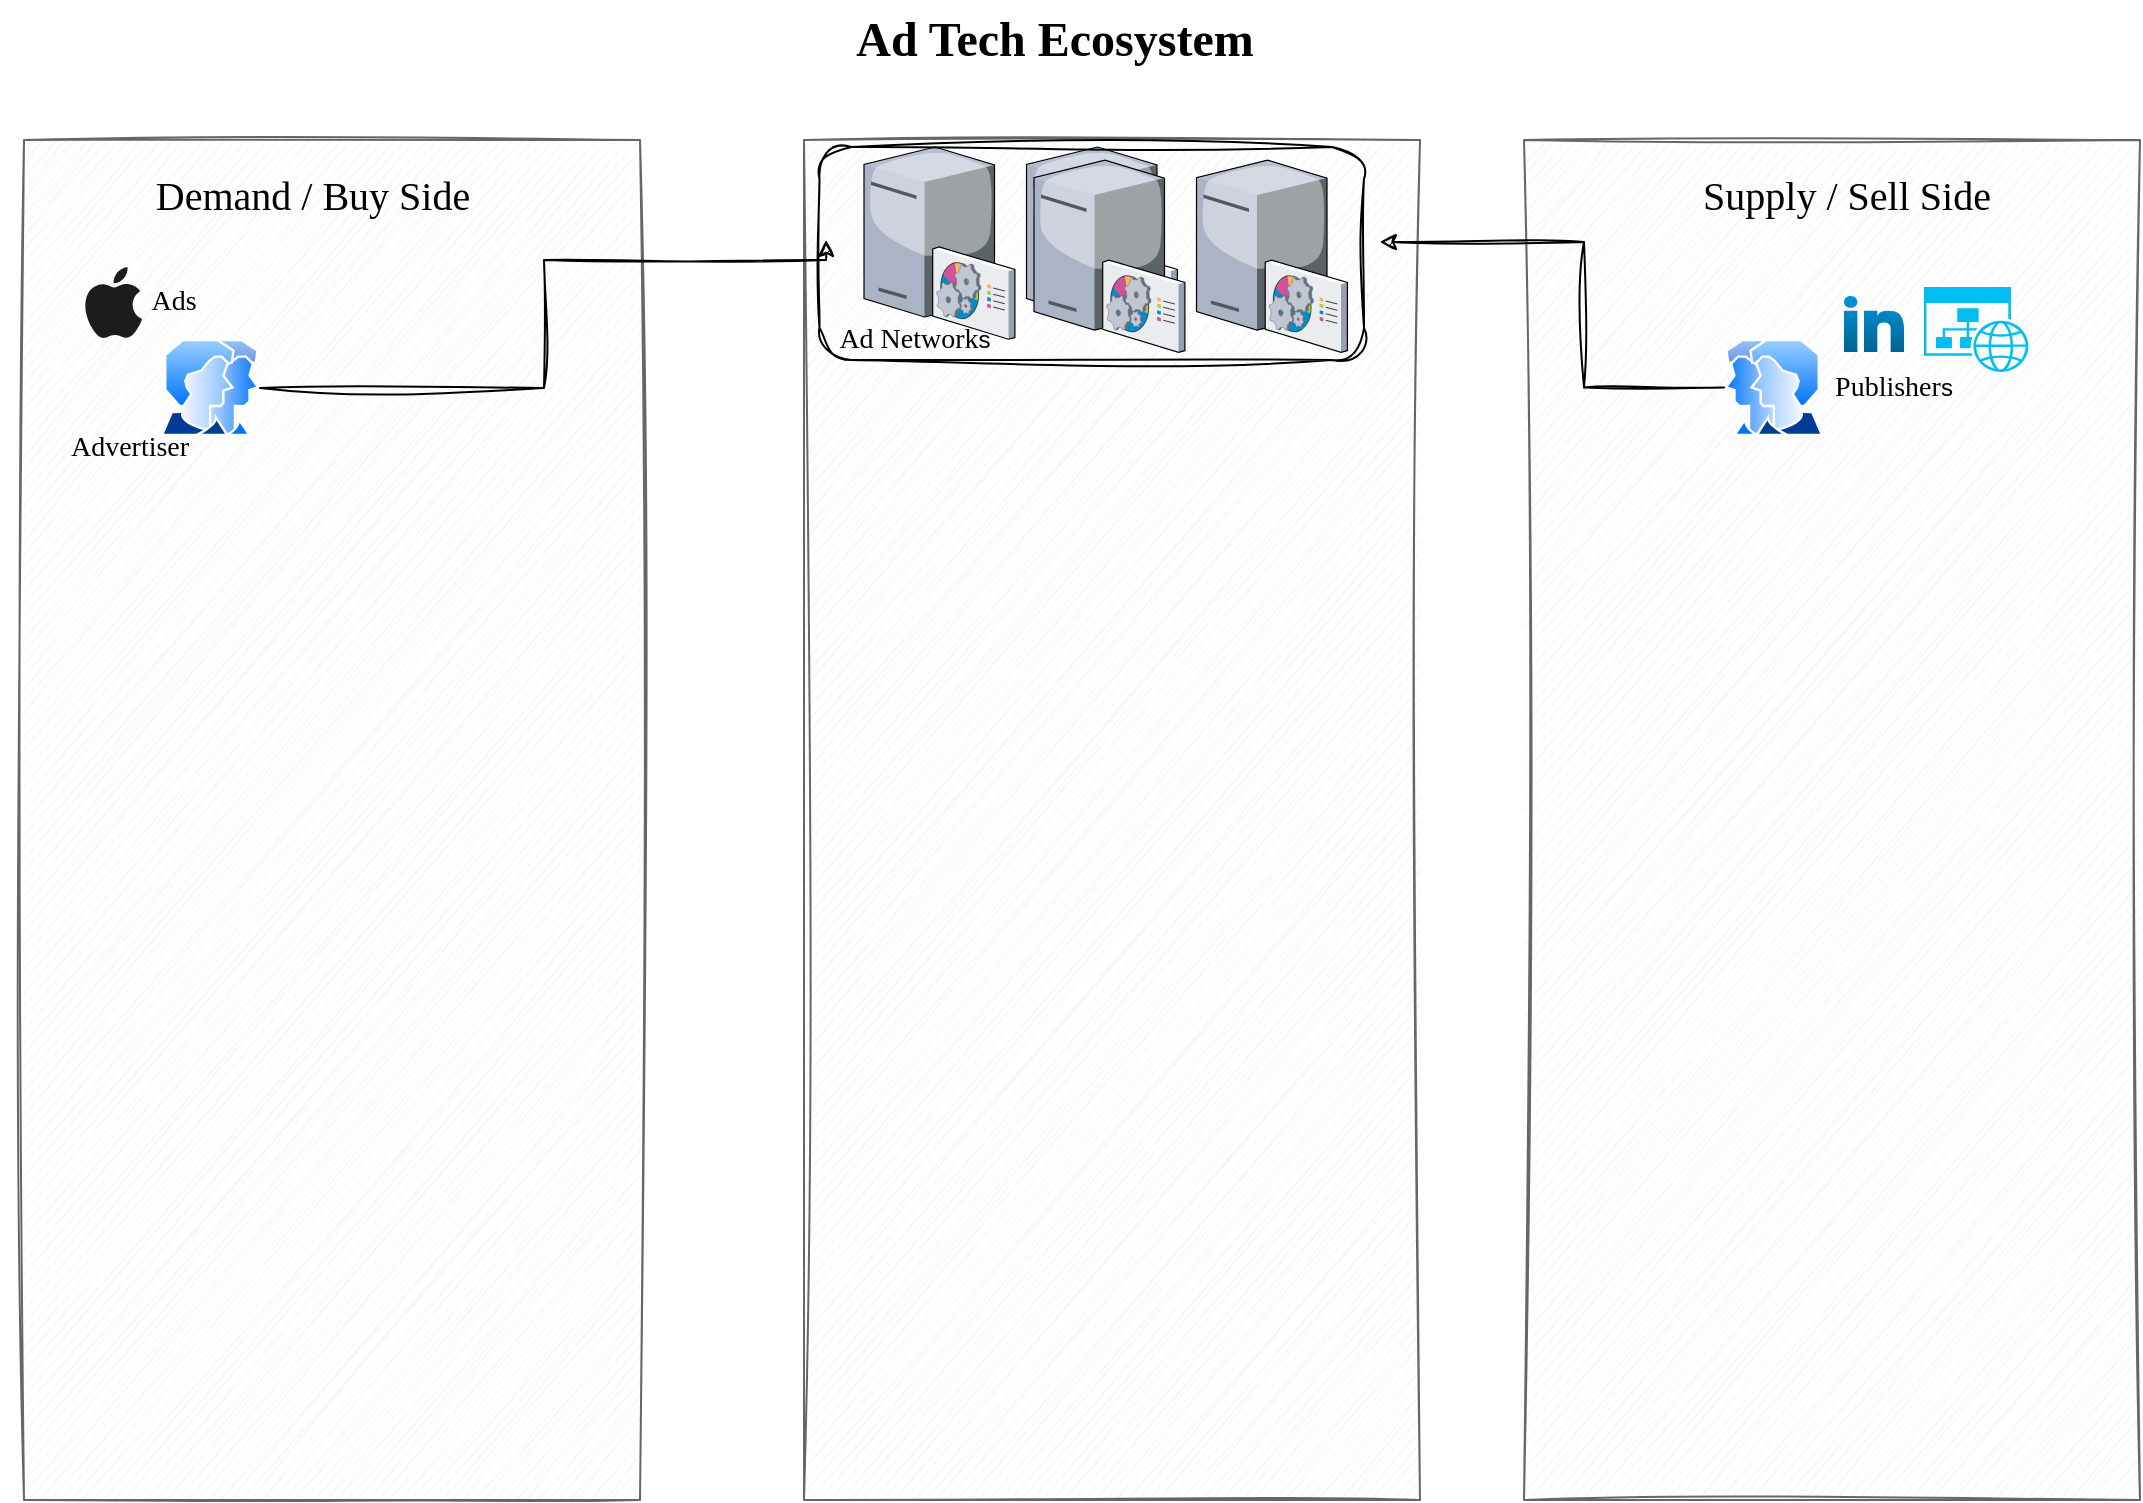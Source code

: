 <mxfile version="24.7.17">
  <diagram name="Page-1" id="e3a06f82-3646-2815-327d-82caf3d4e204">
    <mxGraphModel dx="1434" dy="772" grid="1" gridSize="10" guides="1" tooltips="1" connect="1" arrows="1" fold="1" page="1" pageScale="1.5" pageWidth="1169" pageHeight="826" background="none" math="0" shadow="0">
      <root>
        <mxCell id="0" style=";html=1;" />
        <mxCell id="1" style=";html=1;" parent="0" />
        <UserObject label="&lt;br&gt;&lt;div&gt;&lt;br/&gt;&lt;/div&gt;" id="R8DhF10whR4bV6vRvtgO-19">
          <mxCell style="whiteSpace=wrap;html=1;fillColor=#f5f5f5;fontSize=14;strokeColor=#666666;verticalAlign=top;fontColor=#333333;sketch=1;curveFitting=1;jiggle=2;" parent="1" vertex="1">
            <mxGeometry x="560" y="80" width="308" height="680" as="geometry" />
          </mxCell>
        </UserObject>
        <mxCell id="R8DhF10whR4bV6vRvtgO-110" value="" style="verticalLabelPosition=bottom;aspect=fixed;html=1;verticalAlign=top;strokeColor=none;align=center;outlineConnect=0;shape=mxgraph.citrix.command_center;rounded=0;fontFamily=Helvetica;fontSize=12;fontColor=default;fillColor=none;gradientColor=none;" parent="1" vertex="1">
          <mxGeometry x="756.25" y="90.05" width="75.5" height="96" as="geometry" />
        </mxCell>
        <UserObject label="&lt;br&gt;&lt;div&gt;&lt;br/&gt;&lt;/div&gt;" id="6a7d8f32e03d9370-57">
          <mxCell style="whiteSpace=wrap;html=1;fillColor=#f5f5f5;fontSize=14;strokeColor=#666666;verticalAlign=top;fontColor=#333333;sketch=1;curveFitting=1;jiggle=2;" parent="1" vertex="1">
            <mxGeometry x="170" y="80" width="308" height="680" as="geometry" />
          </mxCell>
        </UserObject>
        <mxCell id="6a7d8f32e03d9370-62" value="&lt;font data-font-src=&quot;https://fonts.googleapis.com/css?family=Kalam&quot; face=&quot;Kalam&quot;&gt;Ad Tech Ecosystem&lt;/font&gt;" style="text;strokeColor=none;fillColor=none;html=1;fontSize=24;fontStyle=1;verticalAlign=middle;align=center;" parent="1" vertex="1">
          <mxGeometry x="254.5" y="10" width="861" height="40" as="geometry" />
        </mxCell>
        <mxCell id="R8DhF10whR4bV6vRvtgO-2" value="" style="image;aspect=fixed;perimeter=ellipsePerimeter;html=1;align=center;shadow=0;dashed=0;spacingTop=3;image=img/lib/active_directory/user_accounts.svg;" parent="1" vertex="1">
          <mxGeometry x="238" y="179.5" width="50" height="48.5" as="geometry" />
        </mxCell>
        <mxCell id="R8DhF10whR4bV6vRvtgO-18" value="&lt;font style=&quot;font-size: 20px;&quot; face=&quot;Kalam&quot;&gt;Demand / Buy Side&lt;br&gt;&lt;/font&gt;" style="text;html=1;align=center;verticalAlign=middle;whiteSpace=wrap;rounded=0;" parent="1" vertex="1">
          <mxGeometry x="223" y="92" width="183" height="30" as="geometry" />
        </mxCell>
        <UserObject label="&lt;br&gt;&lt;div&gt;&lt;br/&gt;&lt;/div&gt;" id="R8DhF10whR4bV6vRvtgO-20">
          <mxCell style="whiteSpace=wrap;html=1;fillColor=#f5f5f5;fontSize=14;strokeColor=#666666;verticalAlign=top;fontColor=#333333;sketch=1;curveFitting=1;jiggle=2;" parent="1" vertex="1">
            <mxGeometry x="920" y="80" width="308" height="680" as="geometry" />
          </mxCell>
        </UserObject>
        <mxCell id="R8DhF10whR4bV6vRvtgO-38" value="&lt;font style=&quot;font-size: 14px;&quot; face=&quot;Kalam&quot;&gt;Publisher&lt;/font&gt;s" style="text;html=1;align=center;verticalAlign=middle;whiteSpace=wrap;rounded=0;" parent="1" vertex="1">
          <mxGeometry x="1040" y="188.75" width="130" height="30" as="geometry" />
        </mxCell>
        <mxCell id="R8DhF10whR4bV6vRvtgO-39" value="" style="image;aspect=fixed;perimeter=ellipsePerimeter;html=1;align=center;shadow=0;dashed=0;spacingTop=3;image=img/lib/active_directory/user_accounts.svg;direction=east;flipH=1;" parent="1" vertex="1">
          <mxGeometry x="1020" y="179.5" width="50" height="48.5" as="geometry" />
        </mxCell>
        <mxCell id="R8DhF10whR4bV6vRvtgO-46" value="&lt;font style=&quot;font-size: 20px;&quot; face=&quot;Kalam&quot;&gt;Supply / Sell Side&lt;br&gt;&lt;/font&gt;" style="text;html=1;align=center;verticalAlign=middle;whiteSpace=wrap;rounded=0;" parent="1" vertex="1">
          <mxGeometry x="990" y="92" width="183" height="30" as="geometry" />
        </mxCell>
        <mxCell id="R8DhF10whR4bV6vRvtgO-82" value="" style="verticalLabelPosition=bottom;aspect=fixed;html=1;verticalAlign=top;strokeColor=none;align=center;outlineConnect=0;shape=mxgraph.citrix.command_center;rounded=0;fontFamily=Helvetica;fontSize=12;fontColor=default;fillColor=none;gradientColor=none;" parent="1" vertex="1">
          <mxGeometry x="671.25" y="83.5" width="75.5" height="96" as="geometry" />
        </mxCell>
        <mxCell id="R8DhF10whR4bV6vRvtgO-93" value="&lt;div align=&quot;center&quot;&gt;&lt;font face=&quot;Kalam&quot; style=&quot;font-size: 14px;&quot; data-font-src=&quot;https://fonts.googleapis.com/css?family=Kalam&quot;&gt;Ad Network&lt;/font&gt;s&lt;/div&gt;" style="text;html=1;align=center;verticalAlign=middle;whiteSpace=wrap;rounded=0;" parent="1" vertex="1">
          <mxGeometry x="540.5" y="164.75" width="148.75" height="30" as="geometry" />
        </mxCell>
        <mxCell id="R8DhF10whR4bV6vRvtgO-103" value="" style="dashed=0;outlineConnect=0;html=1;align=center;labelPosition=center;verticalLabelPosition=bottom;verticalAlign=top;shape=mxgraph.weblogos.linkedin;fillColor=#0095DB;gradientColor=#006391;rounded=0;fontFamily=Helvetica;fontSize=12;fontColor=default;labelBackgroundColor=default;" parent="1" vertex="1">
          <mxGeometry x="1080" y="158" width="30" height="28.05" as="geometry" />
        </mxCell>
        <mxCell id="R8DhF10whR4bV6vRvtgO-105" value="" style="verticalLabelPosition=bottom;html=1;verticalAlign=top;align=center;strokeColor=none;fillColor=#00BEF2;shape=mxgraph.azure.website_generic;pointerEvents=1;rounded=0;fontFamily=Helvetica;fontSize=12;fontColor=default;labelBackgroundColor=default;" parent="1" vertex="1">
          <mxGeometry x="1120" y="153.5" width="53" height="42.5" as="geometry" />
        </mxCell>
        <mxCell id="R8DhF10whR4bV6vRvtgO-108" value="" style="verticalLabelPosition=bottom;aspect=fixed;html=1;verticalAlign=top;strokeColor=none;align=center;outlineConnect=0;shape=mxgraph.citrix.command_center;rounded=0;fontFamily=Helvetica;fontSize=12;fontColor=default;fillColor=none;gradientColor=none;" parent="1" vertex="1">
          <mxGeometry x="590" y="83.5" width="75.5" height="96" as="geometry" />
        </mxCell>
        <mxCell id="R8DhF10whR4bV6vRvtgO-112" value="" style="rounded=1;whiteSpace=wrap;html=1;align=center;verticalAlign=middle;fontFamily=Helvetica;fontSize=12;fontColor=default;labelBackgroundColor=default;fillColor=none;gradientColor=none;sketch=1;curveFitting=1;jiggle=2;" parent="1" vertex="1">
          <mxGeometry x="567.75" y="83.5" width="272.25" height="106.5" as="geometry" />
        </mxCell>
        <mxCell id="R8DhF10whR4bV6vRvtgO-109" value="" style="verticalLabelPosition=bottom;aspect=fixed;html=1;verticalAlign=top;strokeColor=none;align=center;outlineConnect=0;shape=mxgraph.citrix.command_center;rounded=0;fontFamily=Helvetica;fontSize=12;fontColor=default;fillColor=none;gradientColor=none;" parent="1" vertex="1">
          <mxGeometry x="675" y="90.05" width="75.5" height="96" as="geometry" />
        </mxCell>
        <mxCell id="sRcMFkfQTaIkU6m9mp1S-2" style="edgeStyle=orthogonalEdgeStyle;rounded=0;orthogonalLoop=1;jettySize=auto;html=1;entryX=1.029;entryY=0.446;entryDx=0;entryDy=0;entryPerimeter=0;sketch=1;curveFitting=1;jiggle=2;" parent="1" source="R8DhF10whR4bV6vRvtgO-39" target="R8DhF10whR4bV6vRvtgO-112" edge="1">
          <mxGeometry relative="1" as="geometry">
            <Array as="points">
              <mxPoint x="950" y="204" />
              <mxPoint x="950" y="131" />
            </Array>
          </mxGeometry>
        </mxCell>
        <mxCell id="0GeHo69V0teh65umw1fC-1" value="&lt;font face=&quot;Kalam&quot; style=&quot;font-size: 14px;&quot; data-font-src=&quot;https://fonts.googleapis.com/css?family=Kalam&quot;&gt;Ads&lt;br&gt;&lt;/font&gt;" style="text;html=1;align=center;verticalAlign=middle;whiteSpace=wrap;rounded=0;" parent="1" vertex="1">
          <mxGeometry x="180" y="146.48" width="130" height="30" as="geometry" />
        </mxCell>
        <mxCell id="0GeHo69V0teh65umw1fC-2" value="&lt;font face=&quot;Kalam&quot; style=&quot;font-size: 14px;&quot; data-font-src=&quot;https://fonts.googleapis.com/css?family=Kalam&quot;&gt;Advertiser&lt;br&gt;&lt;/font&gt;" style="text;html=1;align=center;verticalAlign=middle;whiteSpace=wrap;rounded=0;" parent="1" vertex="1">
          <mxGeometry x="158" y="218.75" width="130" height="30" as="geometry" />
        </mxCell>
        <mxCell id="0GeHo69V0teh65umw1fC-4" value="" style="dashed=0;outlineConnect=0;html=1;align=center;labelPosition=center;verticalLabelPosition=bottom;verticalAlign=top;shape=mxgraph.weblogos.apple;fillColor=#1B1C1C;strokeColor=none" parent="1" vertex="1">
          <mxGeometry x="200" y="143.45" width="29" height="36.05" as="geometry" />
        </mxCell>
        <mxCell id="0GeHo69V0teh65umw1fC-5" style="edgeStyle=orthogonalEdgeStyle;rounded=0;orthogonalLoop=1;jettySize=auto;html=1;entryX=0.012;entryY=0.437;entryDx=0;entryDy=0;entryPerimeter=0;sketch=1;curveFitting=1;jiggle=2;" parent="1" edge="1">
          <mxGeometry relative="1" as="geometry">
            <mxPoint x="288" y="204" as="sourcePoint" />
            <mxPoint x="571" y="130" as="targetPoint" />
            <Array as="points">
              <mxPoint x="430" y="204" />
              <mxPoint x="430" y="140" />
              <mxPoint x="571" y="140" />
            </Array>
          </mxGeometry>
        </mxCell>
      </root>
    </mxGraphModel>
  </diagram>
</mxfile>
